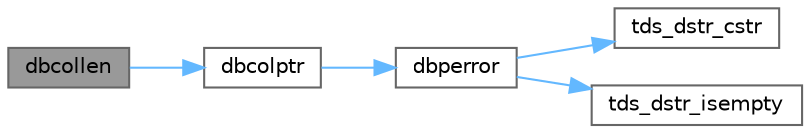 digraph "dbcollen"
{
 // LATEX_PDF_SIZE
  bgcolor="transparent";
  edge [fontname=Helvetica,fontsize=10,labelfontname=Helvetica,labelfontsize=10];
  node [fontname=Helvetica,fontsize=10,shape=box,height=0.2,width=0.4];
  rankdir="LR";
  Node1 [id="Node000001",label="dbcollen",height=0.2,width=0.4,color="gray40", fillcolor="grey60", style="filled", fontcolor="black",tooltip="Get size of a regular result column."];
  Node1 -> Node2 [id="edge1_Node000001_Node000002",color="steelblue1",style="solid",tooltip=" "];
  Node2 [id="Node000002",label="dbcolptr",height=0.2,width=0.4,color="grey40", fillcolor="white", style="filled",URL="$a00569.html#ga45d1c0fba44eafde5e156a70af5d6126",tooltip="Sanity checks for column-oriented functions."];
  Node2 -> Node3 [id="edge2_Node000002_Node000003",color="steelblue1",style="solid",tooltip=" "];
  Node3 [id="Node000003",label="dbperror",height=0.2,width=0.4,color="grey40", fillcolor="white", style="filled",URL="$a00569.html#ga302a4ce6559b81808e3be51615cd1b67",tooltip="Call client-installed error handler."];
  Node3 -> Node4 [id="edge3_Node000003_Node000004",color="steelblue1",style="solid",tooltip=" "];
  Node4 [id="Node000004",label="tds_dstr_cstr",height=0.2,width=0.4,color="grey40", fillcolor="white", style="filled",URL="$a00581.html#gac536f0e4d77d3cff5702719362ec1766",tooltip="Returns a C version (NUL terminated string) of dstr."];
  Node3 -> Node5 [id="edge4_Node000003_Node000005",color="steelblue1",style="solid",tooltip=" "];
  Node5 [id="Node000005",label="tds_dstr_isempty",height=0.2,width=0.4,color="grey40", fillcolor="white", style="filled",URL="$a00581.html#ga197c6af67f2e7469d06c2aa055917b1e",tooltip="test if string is empty"];
}
